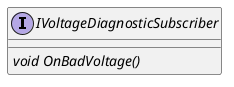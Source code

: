 @startuml
'https://plantuml.com/class-diagram

!startsub  IVoltageDiagnosticSubscriberSub

interface IVoltageDiagnosticSubscriber
{
    {abstract} void OnBadVoltage()
}

!endsub

@enduml